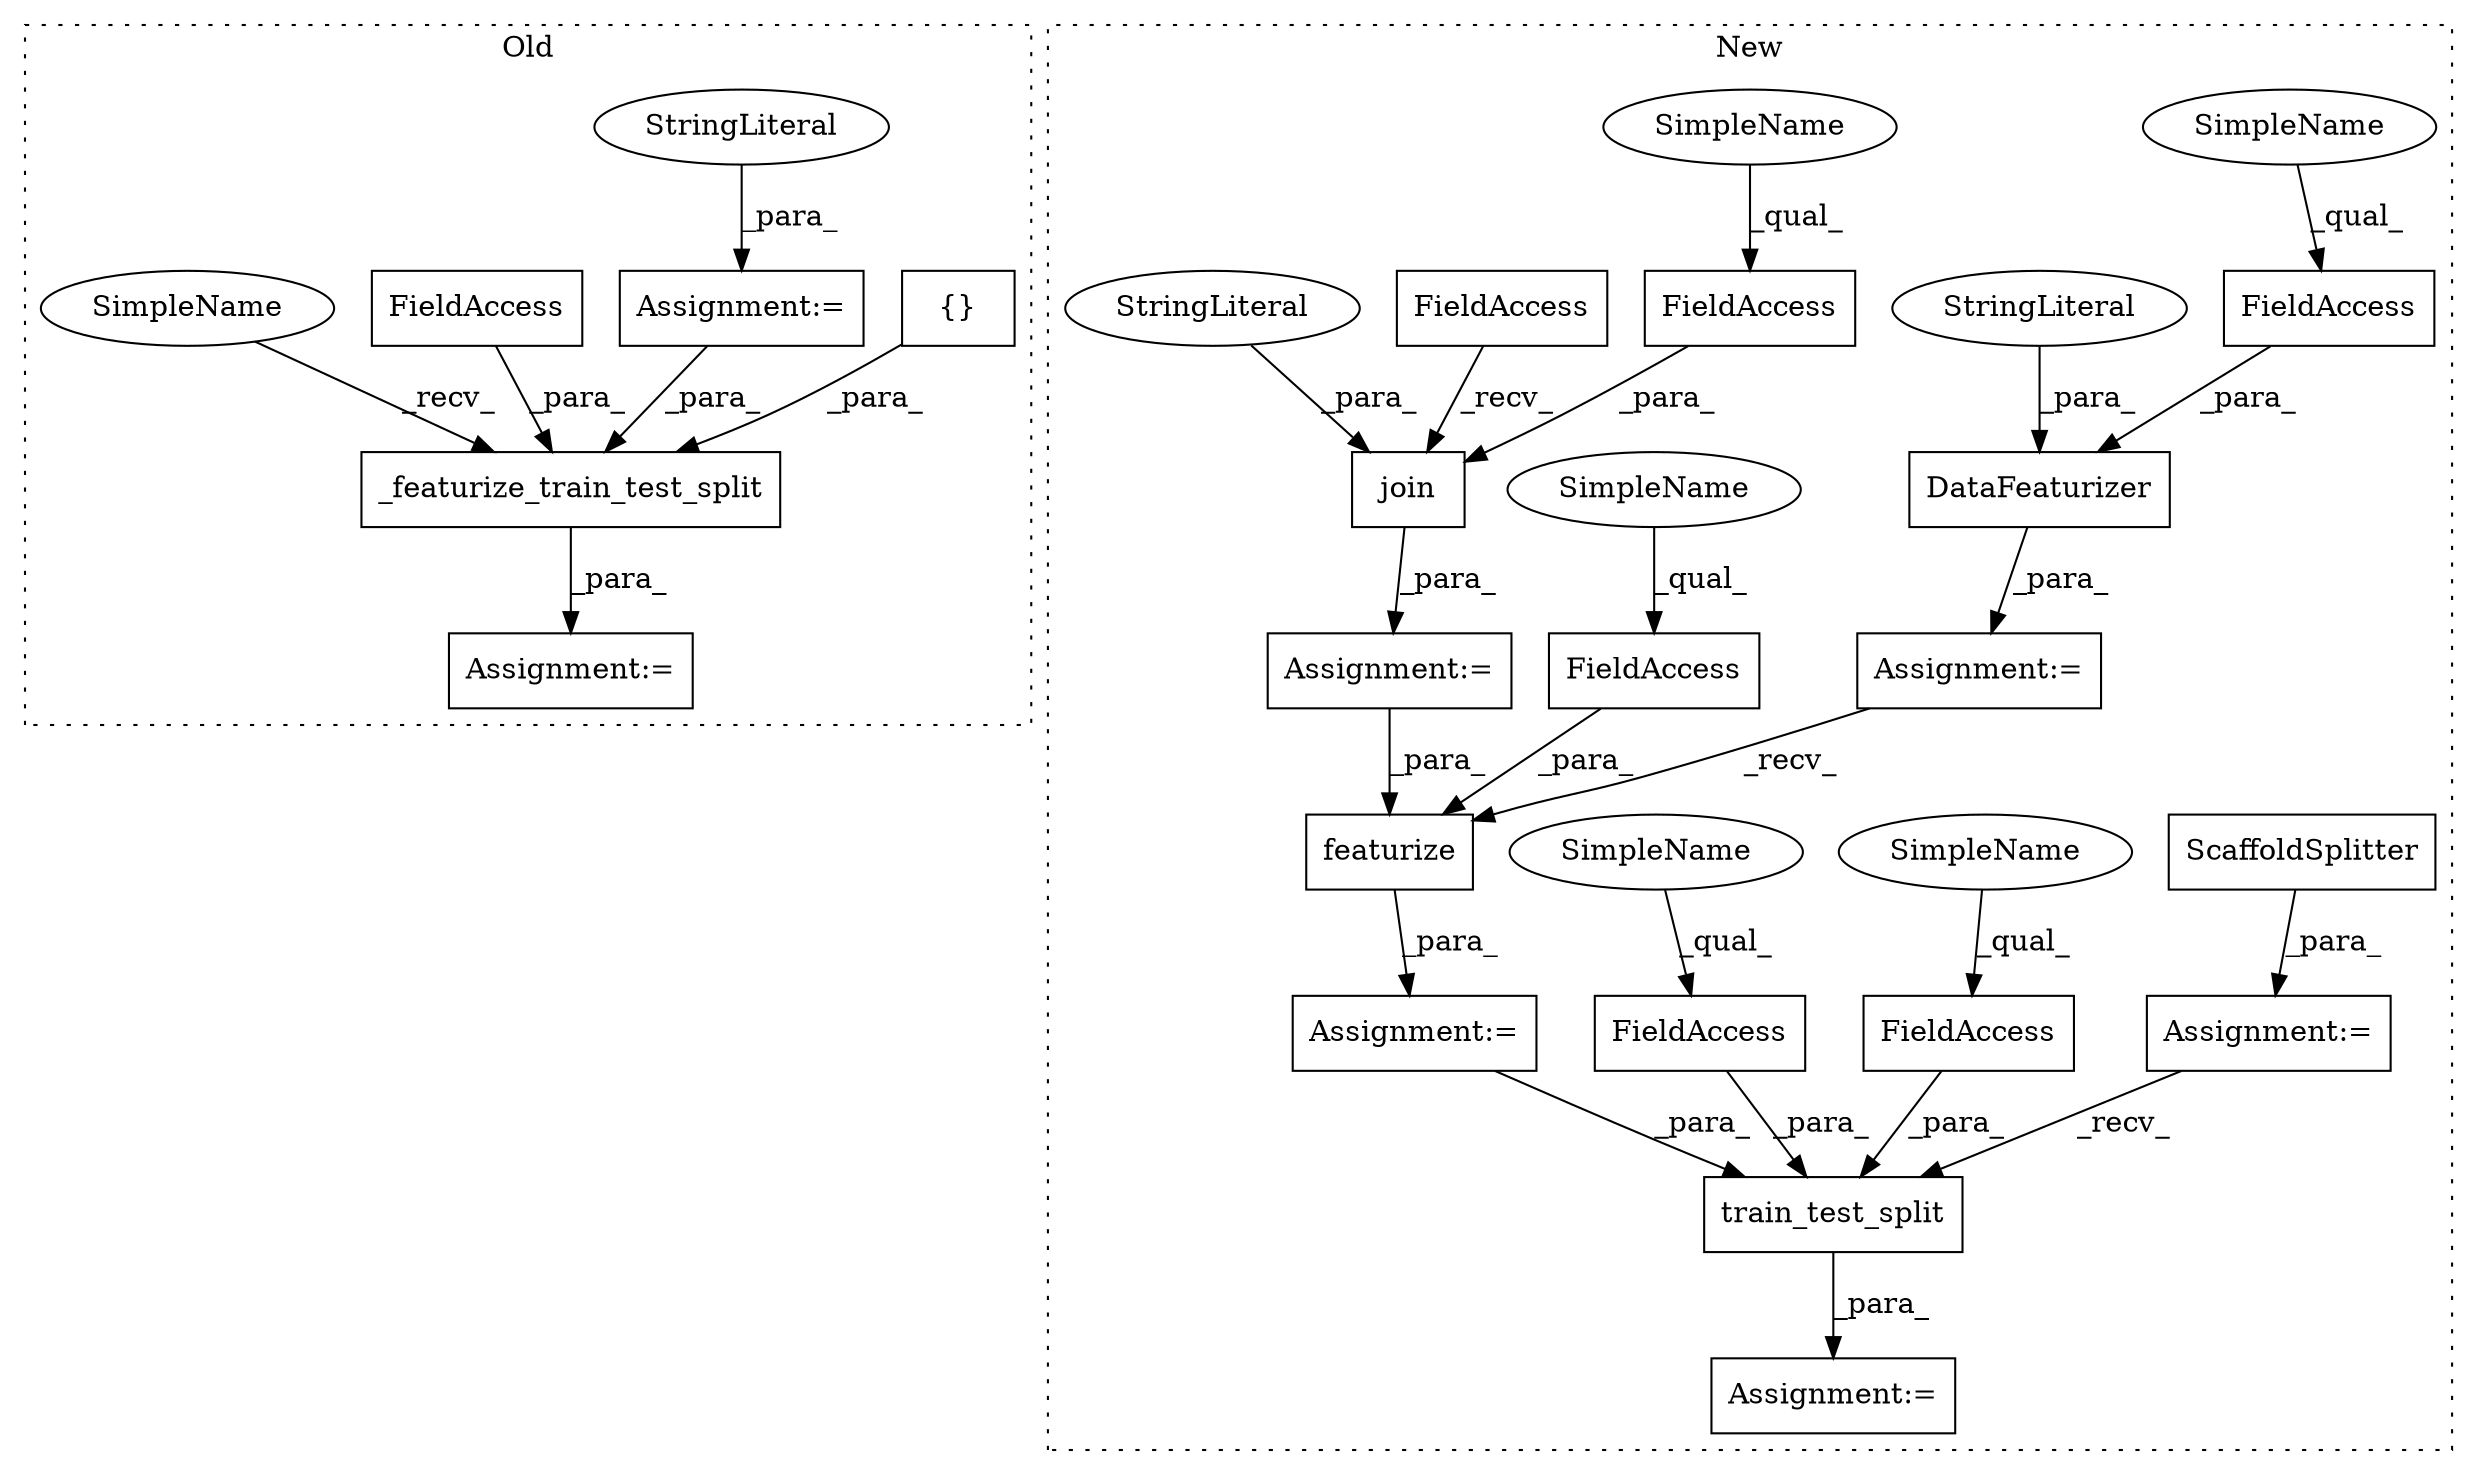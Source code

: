 digraph G {
subgraph cluster0 {
1 [label="{}" a="4" s="10736" l="2" shape="box"];
8 [label="Assignment:=" a="7" s="11717" l="2" shape="box"];
12 [label="_featurize_train_test_split" a="32" s="11724,11908" l="28,1" shape="box"];
16 [label="Assignment:=" a="7" s="11559" l="1" shape="box"];
18 [label="StringLiteral" a="45" s="11560" l="14" shape="ellipse"];
24 [label="FieldAccess" a="22" s="11774" l="19" shape="box"];
25 [label="SimpleName" a="42" s="11719" l="4" shape="ellipse"];
label = "Old";
style="dotted";
}
subgraph cluster1 {
2 [label="DataFeaturizer" a="32" s="13751,13807" l="15,1" shape="box"];
3 [label="FieldAccess" a="22" s="13772" l="17" shape="box"];
4 [label="featurize" a="32" s="13833,13867" l="10,1" shape="box"];
5 [label="StringLiteral" a="45" s="13802" l="5" shape="ellipse"];
6 [label="FieldAccess" a="22" s="13854" l="13" shape="box"];
7 [label="Assignment:=" a="7" s="13750" l="1" shape="box"];
9 [label="Assignment:=" a="7" s="13950" l="2" shape="box"];
10 [label="Assignment:=" a="7" s="13821" l="1" shape="box"];
11 [label="Assignment:=" a="7" s="13882" l="1" shape="box"];
13 [label="FieldAccess" a="22" s="13986" l="14" shape="box"];
14 [label="FieldAccess" a="22" s="14001" l="13" shape="box"];
15 [label="ScaffoldSplitter" a="32" s="13883" l="18" shape="box"];
17 [label="FieldAccess" a="22" s="13702" l="16" shape="box"];
19 [label="join" a="32" s="13697,13733" l="5,1" shape="box"];
20 [label="FieldAccess" a="22" s="13689" l="7" shape="box"];
21 [label="Assignment:=" a="7" s="13688" l="1" shape="box"];
22 [label="StringLiteral" a="45" s="13719" l="14" shape="ellipse"];
23 [label="train_test_split" a="32" s="13961,14014" l="17,1" shape="box"];
26 [label="SimpleName" a="42" s="13772" l="4" shape="ellipse"];
27 [label="SimpleName" a="42" s="13854" l="4" shape="ellipse"];
28 [label="SimpleName" a="42" s="13986" l="4" shape="ellipse"];
29 [label="SimpleName" a="42" s="14001" l="4" shape="ellipse"];
30 [label="SimpleName" a="42" s="13702" l="4" shape="ellipse"];
label = "New";
style="dotted";
}
1 -> 12 [label="_para_"];
2 -> 7 [label="_para_"];
3 -> 2 [label="_para_"];
4 -> 10 [label="_para_"];
5 -> 2 [label="_para_"];
6 -> 4 [label="_para_"];
7 -> 4 [label="_recv_"];
10 -> 23 [label="_para_"];
11 -> 23 [label="_recv_"];
12 -> 8 [label="_para_"];
13 -> 23 [label="_para_"];
14 -> 23 [label="_para_"];
15 -> 11 [label="_para_"];
16 -> 12 [label="_para_"];
17 -> 19 [label="_para_"];
18 -> 16 [label="_para_"];
19 -> 21 [label="_para_"];
20 -> 19 [label="_recv_"];
21 -> 4 [label="_para_"];
22 -> 19 [label="_para_"];
23 -> 9 [label="_para_"];
24 -> 12 [label="_para_"];
25 -> 12 [label="_recv_"];
26 -> 3 [label="_qual_"];
27 -> 6 [label="_qual_"];
28 -> 13 [label="_qual_"];
29 -> 14 [label="_qual_"];
30 -> 17 [label="_qual_"];
}